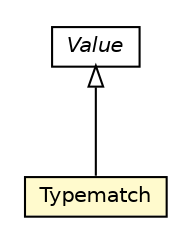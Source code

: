 #!/usr/local/bin/dot
#
# Class diagram 
# Generated by UMLGraph version R5_6-24-gf6e263 (http://www.umlgraph.org/)
#

digraph G {
	edge [fontname="Helvetica",fontsize=10,labelfontname="Helvetica",labelfontsize=10];
	node [fontname="Helvetica",fontsize=10,shape=plaintext];
	nodesep=0.25;
	ranksep=0.5;
	// org.universAAL.utilities.api.service.Typematch
	c2687 [label=<<table title="org.universAAL.utilities.api.service.Typematch" border="0" cellborder="1" cellspacing="0" cellpadding="2" port="p" bgcolor="lemonChiffon" href="./Typematch.html">
		<tr><td><table border="0" cellspacing="0" cellpadding="1">
<tr><td align="center" balign="center"> Typematch </td></tr>
		</table></td></tr>
		</table>>, URL="./Typematch.html", fontname="Helvetica", fontcolor="black", fontsize=10.0];
	// org.universAAL.utilities.api.service.Value
	c2692 [label=<<table title="org.universAAL.utilities.api.service.Value" border="0" cellborder="1" cellspacing="0" cellpadding="2" port="p" href="./Value.html">
		<tr><td><table border="0" cellspacing="0" cellpadding="1">
<tr><td align="center" balign="center"><font face="Helvetica-Oblique"> Value </font></td></tr>
		</table></td></tr>
		</table>>, URL="./Value.html", fontname="Helvetica", fontcolor="black", fontsize=10.0];
	//org.universAAL.utilities.api.service.Typematch extends org.universAAL.utilities.api.service.Value
	c2692:p -> c2687:p [dir=back,arrowtail=empty];
}

